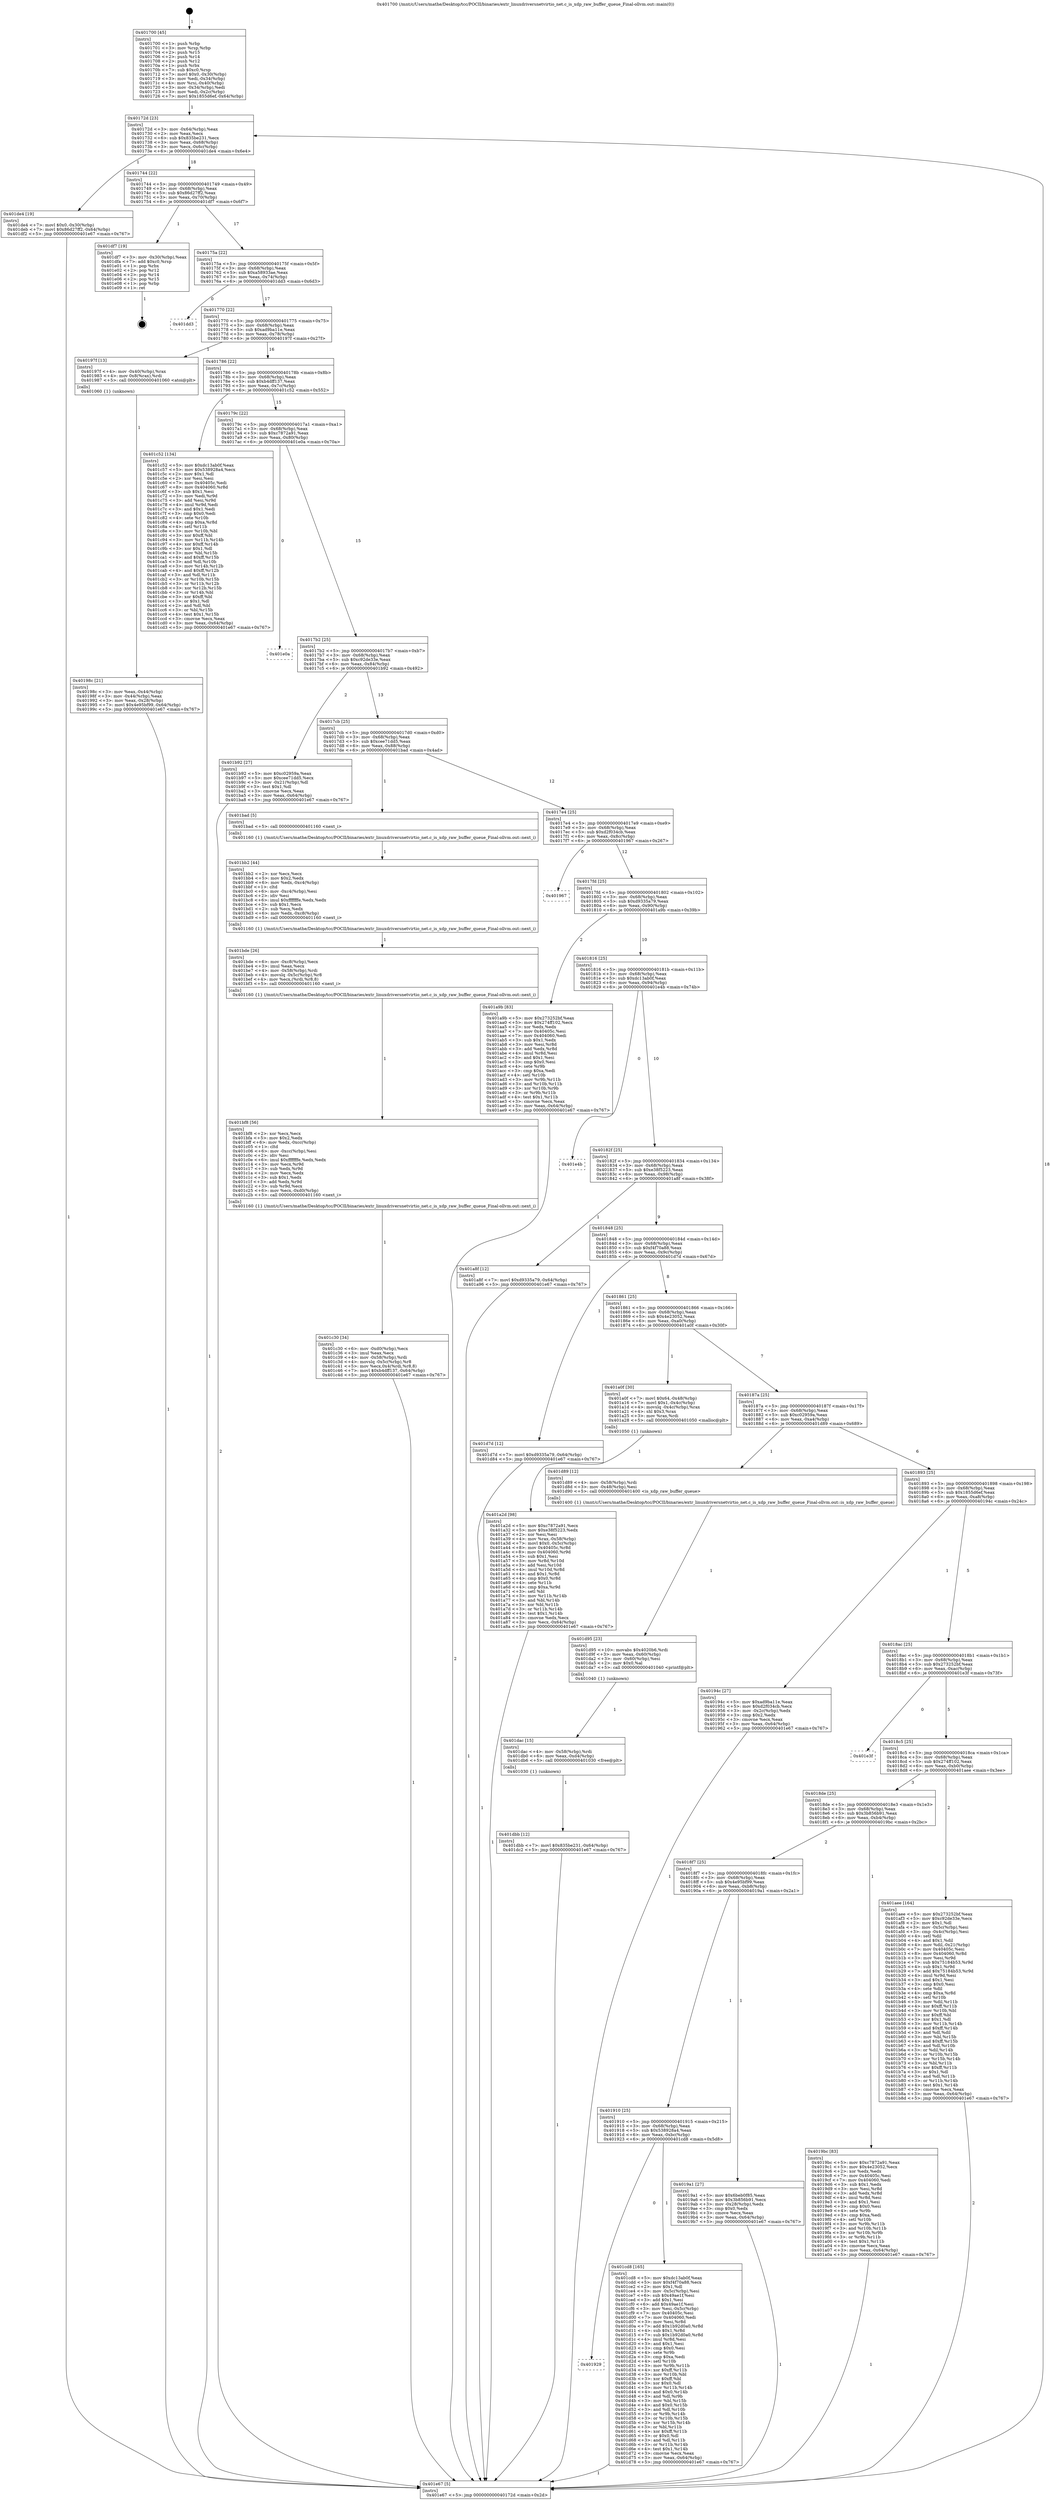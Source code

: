 digraph "0x401700" {
  label = "0x401700 (/mnt/c/Users/mathe/Desktop/tcc/POCII/binaries/extr_linuxdriversnetvirtio_net.c_is_xdp_raw_buffer_queue_Final-ollvm.out::main(0))"
  labelloc = "t"
  node[shape=record]

  Entry [label="",width=0.3,height=0.3,shape=circle,fillcolor=black,style=filled]
  "0x40172d" [label="{
     0x40172d [23]\l
     | [instrs]\l
     &nbsp;&nbsp;0x40172d \<+3\>: mov -0x64(%rbp),%eax\l
     &nbsp;&nbsp;0x401730 \<+2\>: mov %eax,%ecx\l
     &nbsp;&nbsp;0x401732 \<+6\>: sub $0x835be231,%ecx\l
     &nbsp;&nbsp;0x401738 \<+3\>: mov %eax,-0x68(%rbp)\l
     &nbsp;&nbsp;0x40173b \<+3\>: mov %ecx,-0x6c(%rbp)\l
     &nbsp;&nbsp;0x40173e \<+6\>: je 0000000000401de4 \<main+0x6e4\>\l
  }"]
  "0x401de4" [label="{
     0x401de4 [19]\l
     | [instrs]\l
     &nbsp;&nbsp;0x401de4 \<+7\>: movl $0x0,-0x30(%rbp)\l
     &nbsp;&nbsp;0x401deb \<+7\>: movl $0x86d27ff2,-0x64(%rbp)\l
     &nbsp;&nbsp;0x401df2 \<+5\>: jmp 0000000000401e67 \<main+0x767\>\l
  }"]
  "0x401744" [label="{
     0x401744 [22]\l
     | [instrs]\l
     &nbsp;&nbsp;0x401744 \<+5\>: jmp 0000000000401749 \<main+0x49\>\l
     &nbsp;&nbsp;0x401749 \<+3\>: mov -0x68(%rbp),%eax\l
     &nbsp;&nbsp;0x40174c \<+5\>: sub $0x86d27ff2,%eax\l
     &nbsp;&nbsp;0x401751 \<+3\>: mov %eax,-0x70(%rbp)\l
     &nbsp;&nbsp;0x401754 \<+6\>: je 0000000000401df7 \<main+0x6f7\>\l
  }"]
  Exit [label="",width=0.3,height=0.3,shape=circle,fillcolor=black,style=filled,peripheries=2]
  "0x401df7" [label="{
     0x401df7 [19]\l
     | [instrs]\l
     &nbsp;&nbsp;0x401df7 \<+3\>: mov -0x30(%rbp),%eax\l
     &nbsp;&nbsp;0x401dfa \<+7\>: add $0xc0,%rsp\l
     &nbsp;&nbsp;0x401e01 \<+1\>: pop %rbx\l
     &nbsp;&nbsp;0x401e02 \<+2\>: pop %r12\l
     &nbsp;&nbsp;0x401e04 \<+2\>: pop %r14\l
     &nbsp;&nbsp;0x401e06 \<+2\>: pop %r15\l
     &nbsp;&nbsp;0x401e08 \<+1\>: pop %rbp\l
     &nbsp;&nbsp;0x401e09 \<+1\>: ret\l
  }"]
  "0x40175a" [label="{
     0x40175a [22]\l
     | [instrs]\l
     &nbsp;&nbsp;0x40175a \<+5\>: jmp 000000000040175f \<main+0x5f\>\l
     &nbsp;&nbsp;0x40175f \<+3\>: mov -0x68(%rbp),%eax\l
     &nbsp;&nbsp;0x401762 \<+5\>: sub $0xa58933ae,%eax\l
     &nbsp;&nbsp;0x401767 \<+3\>: mov %eax,-0x74(%rbp)\l
     &nbsp;&nbsp;0x40176a \<+6\>: je 0000000000401dd3 \<main+0x6d3\>\l
  }"]
  "0x401dbb" [label="{
     0x401dbb [12]\l
     | [instrs]\l
     &nbsp;&nbsp;0x401dbb \<+7\>: movl $0x835be231,-0x64(%rbp)\l
     &nbsp;&nbsp;0x401dc2 \<+5\>: jmp 0000000000401e67 \<main+0x767\>\l
  }"]
  "0x401dd3" [label="{
     0x401dd3\l
  }", style=dashed]
  "0x401770" [label="{
     0x401770 [22]\l
     | [instrs]\l
     &nbsp;&nbsp;0x401770 \<+5\>: jmp 0000000000401775 \<main+0x75\>\l
     &nbsp;&nbsp;0x401775 \<+3\>: mov -0x68(%rbp),%eax\l
     &nbsp;&nbsp;0x401778 \<+5\>: sub $0xad9ba11e,%eax\l
     &nbsp;&nbsp;0x40177d \<+3\>: mov %eax,-0x78(%rbp)\l
     &nbsp;&nbsp;0x401780 \<+6\>: je 000000000040197f \<main+0x27f\>\l
  }"]
  "0x401dac" [label="{
     0x401dac [15]\l
     | [instrs]\l
     &nbsp;&nbsp;0x401dac \<+4\>: mov -0x58(%rbp),%rdi\l
     &nbsp;&nbsp;0x401db0 \<+6\>: mov %eax,-0xd4(%rbp)\l
     &nbsp;&nbsp;0x401db6 \<+5\>: call 0000000000401030 \<free@plt\>\l
     | [calls]\l
     &nbsp;&nbsp;0x401030 \{1\} (unknown)\l
  }"]
  "0x40197f" [label="{
     0x40197f [13]\l
     | [instrs]\l
     &nbsp;&nbsp;0x40197f \<+4\>: mov -0x40(%rbp),%rax\l
     &nbsp;&nbsp;0x401983 \<+4\>: mov 0x8(%rax),%rdi\l
     &nbsp;&nbsp;0x401987 \<+5\>: call 0000000000401060 \<atoi@plt\>\l
     | [calls]\l
     &nbsp;&nbsp;0x401060 \{1\} (unknown)\l
  }"]
  "0x401786" [label="{
     0x401786 [22]\l
     | [instrs]\l
     &nbsp;&nbsp;0x401786 \<+5\>: jmp 000000000040178b \<main+0x8b\>\l
     &nbsp;&nbsp;0x40178b \<+3\>: mov -0x68(%rbp),%eax\l
     &nbsp;&nbsp;0x40178e \<+5\>: sub $0xb4dff137,%eax\l
     &nbsp;&nbsp;0x401793 \<+3\>: mov %eax,-0x7c(%rbp)\l
     &nbsp;&nbsp;0x401796 \<+6\>: je 0000000000401c52 \<main+0x552\>\l
  }"]
  "0x401d95" [label="{
     0x401d95 [23]\l
     | [instrs]\l
     &nbsp;&nbsp;0x401d95 \<+10\>: movabs $0x4020b6,%rdi\l
     &nbsp;&nbsp;0x401d9f \<+3\>: mov %eax,-0x60(%rbp)\l
     &nbsp;&nbsp;0x401da2 \<+3\>: mov -0x60(%rbp),%esi\l
     &nbsp;&nbsp;0x401da5 \<+2\>: mov $0x0,%al\l
     &nbsp;&nbsp;0x401da7 \<+5\>: call 0000000000401040 \<printf@plt\>\l
     | [calls]\l
     &nbsp;&nbsp;0x401040 \{1\} (unknown)\l
  }"]
  "0x401c52" [label="{
     0x401c52 [134]\l
     | [instrs]\l
     &nbsp;&nbsp;0x401c52 \<+5\>: mov $0xdc13ab0f,%eax\l
     &nbsp;&nbsp;0x401c57 \<+5\>: mov $0x538928a4,%ecx\l
     &nbsp;&nbsp;0x401c5c \<+2\>: mov $0x1,%dl\l
     &nbsp;&nbsp;0x401c5e \<+2\>: xor %esi,%esi\l
     &nbsp;&nbsp;0x401c60 \<+7\>: mov 0x40405c,%edi\l
     &nbsp;&nbsp;0x401c67 \<+8\>: mov 0x404060,%r8d\l
     &nbsp;&nbsp;0x401c6f \<+3\>: sub $0x1,%esi\l
     &nbsp;&nbsp;0x401c72 \<+3\>: mov %edi,%r9d\l
     &nbsp;&nbsp;0x401c75 \<+3\>: add %esi,%r9d\l
     &nbsp;&nbsp;0x401c78 \<+4\>: imul %r9d,%edi\l
     &nbsp;&nbsp;0x401c7c \<+3\>: and $0x1,%edi\l
     &nbsp;&nbsp;0x401c7f \<+3\>: cmp $0x0,%edi\l
     &nbsp;&nbsp;0x401c82 \<+4\>: sete %r10b\l
     &nbsp;&nbsp;0x401c86 \<+4\>: cmp $0xa,%r8d\l
     &nbsp;&nbsp;0x401c8a \<+4\>: setl %r11b\l
     &nbsp;&nbsp;0x401c8e \<+3\>: mov %r10b,%bl\l
     &nbsp;&nbsp;0x401c91 \<+3\>: xor $0xff,%bl\l
     &nbsp;&nbsp;0x401c94 \<+3\>: mov %r11b,%r14b\l
     &nbsp;&nbsp;0x401c97 \<+4\>: xor $0xff,%r14b\l
     &nbsp;&nbsp;0x401c9b \<+3\>: xor $0x1,%dl\l
     &nbsp;&nbsp;0x401c9e \<+3\>: mov %bl,%r15b\l
     &nbsp;&nbsp;0x401ca1 \<+4\>: and $0xff,%r15b\l
     &nbsp;&nbsp;0x401ca5 \<+3\>: and %dl,%r10b\l
     &nbsp;&nbsp;0x401ca8 \<+3\>: mov %r14b,%r12b\l
     &nbsp;&nbsp;0x401cab \<+4\>: and $0xff,%r12b\l
     &nbsp;&nbsp;0x401caf \<+3\>: and %dl,%r11b\l
     &nbsp;&nbsp;0x401cb2 \<+3\>: or %r10b,%r15b\l
     &nbsp;&nbsp;0x401cb5 \<+3\>: or %r11b,%r12b\l
     &nbsp;&nbsp;0x401cb8 \<+3\>: xor %r12b,%r15b\l
     &nbsp;&nbsp;0x401cbb \<+3\>: or %r14b,%bl\l
     &nbsp;&nbsp;0x401cbe \<+3\>: xor $0xff,%bl\l
     &nbsp;&nbsp;0x401cc1 \<+3\>: or $0x1,%dl\l
     &nbsp;&nbsp;0x401cc4 \<+2\>: and %dl,%bl\l
     &nbsp;&nbsp;0x401cc6 \<+3\>: or %bl,%r15b\l
     &nbsp;&nbsp;0x401cc9 \<+4\>: test $0x1,%r15b\l
     &nbsp;&nbsp;0x401ccd \<+3\>: cmovne %ecx,%eax\l
     &nbsp;&nbsp;0x401cd0 \<+3\>: mov %eax,-0x64(%rbp)\l
     &nbsp;&nbsp;0x401cd3 \<+5\>: jmp 0000000000401e67 \<main+0x767\>\l
  }"]
  "0x40179c" [label="{
     0x40179c [22]\l
     | [instrs]\l
     &nbsp;&nbsp;0x40179c \<+5\>: jmp 00000000004017a1 \<main+0xa1\>\l
     &nbsp;&nbsp;0x4017a1 \<+3\>: mov -0x68(%rbp),%eax\l
     &nbsp;&nbsp;0x4017a4 \<+5\>: sub $0xc7872a91,%eax\l
     &nbsp;&nbsp;0x4017a9 \<+3\>: mov %eax,-0x80(%rbp)\l
     &nbsp;&nbsp;0x4017ac \<+6\>: je 0000000000401e0a \<main+0x70a\>\l
  }"]
  "0x401929" [label="{
     0x401929\l
  }", style=dashed]
  "0x401e0a" [label="{
     0x401e0a\l
  }", style=dashed]
  "0x4017b2" [label="{
     0x4017b2 [25]\l
     | [instrs]\l
     &nbsp;&nbsp;0x4017b2 \<+5\>: jmp 00000000004017b7 \<main+0xb7\>\l
     &nbsp;&nbsp;0x4017b7 \<+3\>: mov -0x68(%rbp),%eax\l
     &nbsp;&nbsp;0x4017ba \<+5\>: sub $0xc92de33e,%eax\l
     &nbsp;&nbsp;0x4017bf \<+6\>: mov %eax,-0x84(%rbp)\l
     &nbsp;&nbsp;0x4017c5 \<+6\>: je 0000000000401b92 \<main+0x492\>\l
  }"]
  "0x401cd8" [label="{
     0x401cd8 [165]\l
     | [instrs]\l
     &nbsp;&nbsp;0x401cd8 \<+5\>: mov $0xdc13ab0f,%eax\l
     &nbsp;&nbsp;0x401cdd \<+5\>: mov $0xf4f70a88,%ecx\l
     &nbsp;&nbsp;0x401ce2 \<+2\>: mov $0x1,%dl\l
     &nbsp;&nbsp;0x401ce4 \<+3\>: mov -0x5c(%rbp),%esi\l
     &nbsp;&nbsp;0x401ce7 \<+6\>: sub $0x49ae1f,%esi\l
     &nbsp;&nbsp;0x401ced \<+3\>: add $0x1,%esi\l
     &nbsp;&nbsp;0x401cf0 \<+6\>: add $0x49ae1f,%esi\l
     &nbsp;&nbsp;0x401cf6 \<+3\>: mov %esi,-0x5c(%rbp)\l
     &nbsp;&nbsp;0x401cf9 \<+7\>: mov 0x40405c,%esi\l
     &nbsp;&nbsp;0x401d00 \<+7\>: mov 0x404060,%edi\l
     &nbsp;&nbsp;0x401d07 \<+3\>: mov %esi,%r8d\l
     &nbsp;&nbsp;0x401d0a \<+7\>: add $0x1b92d0a0,%r8d\l
     &nbsp;&nbsp;0x401d11 \<+4\>: sub $0x1,%r8d\l
     &nbsp;&nbsp;0x401d15 \<+7\>: sub $0x1b92d0a0,%r8d\l
     &nbsp;&nbsp;0x401d1c \<+4\>: imul %r8d,%esi\l
     &nbsp;&nbsp;0x401d20 \<+3\>: and $0x1,%esi\l
     &nbsp;&nbsp;0x401d23 \<+3\>: cmp $0x0,%esi\l
     &nbsp;&nbsp;0x401d26 \<+4\>: sete %r9b\l
     &nbsp;&nbsp;0x401d2a \<+3\>: cmp $0xa,%edi\l
     &nbsp;&nbsp;0x401d2d \<+4\>: setl %r10b\l
     &nbsp;&nbsp;0x401d31 \<+3\>: mov %r9b,%r11b\l
     &nbsp;&nbsp;0x401d34 \<+4\>: xor $0xff,%r11b\l
     &nbsp;&nbsp;0x401d38 \<+3\>: mov %r10b,%bl\l
     &nbsp;&nbsp;0x401d3b \<+3\>: xor $0xff,%bl\l
     &nbsp;&nbsp;0x401d3e \<+3\>: xor $0x0,%dl\l
     &nbsp;&nbsp;0x401d41 \<+3\>: mov %r11b,%r14b\l
     &nbsp;&nbsp;0x401d44 \<+4\>: and $0x0,%r14b\l
     &nbsp;&nbsp;0x401d48 \<+3\>: and %dl,%r9b\l
     &nbsp;&nbsp;0x401d4b \<+3\>: mov %bl,%r15b\l
     &nbsp;&nbsp;0x401d4e \<+4\>: and $0x0,%r15b\l
     &nbsp;&nbsp;0x401d52 \<+3\>: and %dl,%r10b\l
     &nbsp;&nbsp;0x401d55 \<+3\>: or %r9b,%r14b\l
     &nbsp;&nbsp;0x401d58 \<+3\>: or %r10b,%r15b\l
     &nbsp;&nbsp;0x401d5b \<+3\>: xor %r15b,%r14b\l
     &nbsp;&nbsp;0x401d5e \<+3\>: or %bl,%r11b\l
     &nbsp;&nbsp;0x401d61 \<+4\>: xor $0xff,%r11b\l
     &nbsp;&nbsp;0x401d65 \<+3\>: or $0x0,%dl\l
     &nbsp;&nbsp;0x401d68 \<+3\>: and %dl,%r11b\l
     &nbsp;&nbsp;0x401d6b \<+3\>: or %r11b,%r14b\l
     &nbsp;&nbsp;0x401d6e \<+4\>: test $0x1,%r14b\l
     &nbsp;&nbsp;0x401d72 \<+3\>: cmovne %ecx,%eax\l
     &nbsp;&nbsp;0x401d75 \<+3\>: mov %eax,-0x64(%rbp)\l
     &nbsp;&nbsp;0x401d78 \<+5\>: jmp 0000000000401e67 \<main+0x767\>\l
  }"]
  "0x401b92" [label="{
     0x401b92 [27]\l
     | [instrs]\l
     &nbsp;&nbsp;0x401b92 \<+5\>: mov $0xc02959a,%eax\l
     &nbsp;&nbsp;0x401b97 \<+5\>: mov $0xcee71dd5,%ecx\l
     &nbsp;&nbsp;0x401b9c \<+3\>: mov -0x21(%rbp),%dl\l
     &nbsp;&nbsp;0x401b9f \<+3\>: test $0x1,%dl\l
     &nbsp;&nbsp;0x401ba2 \<+3\>: cmovne %ecx,%eax\l
     &nbsp;&nbsp;0x401ba5 \<+3\>: mov %eax,-0x64(%rbp)\l
     &nbsp;&nbsp;0x401ba8 \<+5\>: jmp 0000000000401e67 \<main+0x767\>\l
  }"]
  "0x4017cb" [label="{
     0x4017cb [25]\l
     | [instrs]\l
     &nbsp;&nbsp;0x4017cb \<+5\>: jmp 00000000004017d0 \<main+0xd0\>\l
     &nbsp;&nbsp;0x4017d0 \<+3\>: mov -0x68(%rbp),%eax\l
     &nbsp;&nbsp;0x4017d3 \<+5\>: sub $0xcee71dd5,%eax\l
     &nbsp;&nbsp;0x4017d8 \<+6\>: mov %eax,-0x88(%rbp)\l
     &nbsp;&nbsp;0x4017de \<+6\>: je 0000000000401bad \<main+0x4ad\>\l
  }"]
  "0x401c30" [label="{
     0x401c30 [34]\l
     | [instrs]\l
     &nbsp;&nbsp;0x401c30 \<+6\>: mov -0xd0(%rbp),%ecx\l
     &nbsp;&nbsp;0x401c36 \<+3\>: imul %eax,%ecx\l
     &nbsp;&nbsp;0x401c39 \<+4\>: mov -0x58(%rbp),%rdi\l
     &nbsp;&nbsp;0x401c3d \<+4\>: movslq -0x5c(%rbp),%r8\l
     &nbsp;&nbsp;0x401c41 \<+5\>: mov %ecx,0x4(%rdi,%r8,8)\l
     &nbsp;&nbsp;0x401c46 \<+7\>: movl $0xb4dff137,-0x64(%rbp)\l
     &nbsp;&nbsp;0x401c4d \<+5\>: jmp 0000000000401e67 \<main+0x767\>\l
  }"]
  "0x401bad" [label="{
     0x401bad [5]\l
     | [instrs]\l
     &nbsp;&nbsp;0x401bad \<+5\>: call 0000000000401160 \<next_i\>\l
     | [calls]\l
     &nbsp;&nbsp;0x401160 \{1\} (/mnt/c/Users/mathe/Desktop/tcc/POCII/binaries/extr_linuxdriversnetvirtio_net.c_is_xdp_raw_buffer_queue_Final-ollvm.out::next_i)\l
  }"]
  "0x4017e4" [label="{
     0x4017e4 [25]\l
     | [instrs]\l
     &nbsp;&nbsp;0x4017e4 \<+5\>: jmp 00000000004017e9 \<main+0xe9\>\l
     &nbsp;&nbsp;0x4017e9 \<+3\>: mov -0x68(%rbp),%eax\l
     &nbsp;&nbsp;0x4017ec \<+5\>: sub $0xd2f034cb,%eax\l
     &nbsp;&nbsp;0x4017f1 \<+6\>: mov %eax,-0x8c(%rbp)\l
     &nbsp;&nbsp;0x4017f7 \<+6\>: je 0000000000401967 \<main+0x267\>\l
  }"]
  "0x401bf8" [label="{
     0x401bf8 [56]\l
     | [instrs]\l
     &nbsp;&nbsp;0x401bf8 \<+2\>: xor %ecx,%ecx\l
     &nbsp;&nbsp;0x401bfa \<+5\>: mov $0x2,%edx\l
     &nbsp;&nbsp;0x401bff \<+6\>: mov %edx,-0xcc(%rbp)\l
     &nbsp;&nbsp;0x401c05 \<+1\>: cltd\l
     &nbsp;&nbsp;0x401c06 \<+6\>: mov -0xcc(%rbp),%esi\l
     &nbsp;&nbsp;0x401c0c \<+2\>: idiv %esi\l
     &nbsp;&nbsp;0x401c0e \<+6\>: imul $0xfffffffe,%edx,%edx\l
     &nbsp;&nbsp;0x401c14 \<+3\>: mov %ecx,%r9d\l
     &nbsp;&nbsp;0x401c17 \<+3\>: sub %edx,%r9d\l
     &nbsp;&nbsp;0x401c1a \<+2\>: mov %ecx,%edx\l
     &nbsp;&nbsp;0x401c1c \<+3\>: sub $0x1,%edx\l
     &nbsp;&nbsp;0x401c1f \<+3\>: add %edx,%r9d\l
     &nbsp;&nbsp;0x401c22 \<+3\>: sub %r9d,%ecx\l
     &nbsp;&nbsp;0x401c25 \<+6\>: mov %ecx,-0xd0(%rbp)\l
     &nbsp;&nbsp;0x401c2b \<+5\>: call 0000000000401160 \<next_i\>\l
     | [calls]\l
     &nbsp;&nbsp;0x401160 \{1\} (/mnt/c/Users/mathe/Desktop/tcc/POCII/binaries/extr_linuxdriversnetvirtio_net.c_is_xdp_raw_buffer_queue_Final-ollvm.out::next_i)\l
  }"]
  "0x401967" [label="{
     0x401967\l
  }", style=dashed]
  "0x4017fd" [label="{
     0x4017fd [25]\l
     | [instrs]\l
     &nbsp;&nbsp;0x4017fd \<+5\>: jmp 0000000000401802 \<main+0x102\>\l
     &nbsp;&nbsp;0x401802 \<+3\>: mov -0x68(%rbp),%eax\l
     &nbsp;&nbsp;0x401805 \<+5\>: sub $0xd9335a79,%eax\l
     &nbsp;&nbsp;0x40180a \<+6\>: mov %eax,-0x90(%rbp)\l
     &nbsp;&nbsp;0x401810 \<+6\>: je 0000000000401a9b \<main+0x39b\>\l
  }"]
  "0x401bde" [label="{
     0x401bde [26]\l
     | [instrs]\l
     &nbsp;&nbsp;0x401bde \<+6\>: mov -0xc8(%rbp),%ecx\l
     &nbsp;&nbsp;0x401be4 \<+3\>: imul %eax,%ecx\l
     &nbsp;&nbsp;0x401be7 \<+4\>: mov -0x58(%rbp),%rdi\l
     &nbsp;&nbsp;0x401beb \<+4\>: movslq -0x5c(%rbp),%r8\l
     &nbsp;&nbsp;0x401bef \<+4\>: mov %ecx,(%rdi,%r8,8)\l
     &nbsp;&nbsp;0x401bf3 \<+5\>: call 0000000000401160 \<next_i\>\l
     | [calls]\l
     &nbsp;&nbsp;0x401160 \{1\} (/mnt/c/Users/mathe/Desktop/tcc/POCII/binaries/extr_linuxdriversnetvirtio_net.c_is_xdp_raw_buffer_queue_Final-ollvm.out::next_i)\l
  }"]
  "0x401a9b" [label="{
     0x401a9b [83]\l
     | [instrs]\l
     &nbsp;&nbsp;0x401a9b \<+5\>: mov $0x273252bf,%eax\l
     &nbsp;&nbsp;0x401aa0 \<+5\>: mov $0x274ff102,%ecx\l
     &nbsp;&nbsp;0x401aa5 \<+2\>: xor %edx,%edx\l
     &nbsp;&nbsp;0x401aa7 \<+7\>: mov 0x40405c,%esi\l
     &nbsp;&nbsp;0x401aae \<+7\>: mov 0x404060,%edi\l
     &nbsp;&nbsp;0x401ab5 \<+3\>: sub $0x1,%edx\l
     &nbsp;&nbsp;0x401ab8 \<+3\>: mov %esi,%r8d\l
     &nbsp;&nbsp;0x401abb \<+3\>: add %edx,%r8d\l
     &nbsp;&nbsp;0x401abe \<+4\>: imul %r8d,%esi\l
     &nbsp;&nbsp;0x401ac2 \<+3\>: and $0x1,%esi\l
     &nbsp;&nbsp;0x401ac5 \<+3\>: cmp $0x0,%esi\l
     &nbsp;&nbsp;0x401ac8 \<+4\>: sete %r9b\l
     &nbsp;&nbsp;0x401acc \<+3\>: cmp $0xa,%edi\l
     &nbsp;&nbsp;0x401acf \<+4\>: setl %r10b\l
     &nbsp;&nbsp;0x401ad3 \<+3\>: mov %r9b,%r11b\l
     &nbsp;&nbsp;0x401ad6 \<+3\>: and %r10b,%r11b\l
     &nbsp;&nbsp;0x401ad9 \<+3\>: xor %r10b,%r9b\l
     &nbsp;&nbsp;0x401adc \<+3\>: or %r9b,%r11b\l
     &nbsp;&nbsp;0x401adf \<+4\>: test $0x1,%r11b\l
     &nbsp;&nbsp;0x401ae3 \<+3\>: cmovne %ecx,%eax\l
     &nbsp;&nbsp;0x401ae6 \<+3\>: mov %eax,-0x64(%rbp)\l
     &nbsp;&nbsp;0x401ae9 \<+5\>: jmp 0000000000401e67 \<main+0x767\>\l
  }"]
  "0x401816" [label="{
     0x401816 [25]\l
     | [instrs]\l
     &nbsp;&nbsp;0x401816 \<+5\>: jmp 000000000040181b \<main+0x11b\>\l
     &nbsp;&nbsp;0x40181b \<+3\>: mov -0x68(%rbp),%eax\l
     &nbsp;&nbsp;0x40181e \<+5\>: sub $0xdc13ab0f,%eax\l
     &nbsp;&nbsp;0x401823 \<+6\>: mov %eax,-0x94(%rbp)\l
     &nbsp;&nbsp;0x401829 \<+6\>: je 0000000000401e4b \<main+0x74b\>\l
  }"]
  "0x401bb2" [label="{
     0x401bb2 [44]\l
     | [instrs]\l
     &nbsp;&nbsp;0x401bb2 \<+2\>: xor %ecx,%ecx\l
     &nbsp;&nbsp;0x401bb4 \<+5\>: mov $0x2,%edx\l
     &nbsp;&nbsp;0x401bb9 \<+6\>: mov %edx,-0xc4(%rbp)\l
     &nbsp;&nbsp;0x401bbf \<+1\>: cltd\l
     &nbsp;&nbsp;0x401bc0 \<+6\>: mov -0xc4(%rbp),%esi\l
     &nbsp;&nbsp;0x401bc6 \<+2\>: idiv %esi\l
     &nbsp;&nbsp;0x401bc8 \<+6\>: imul $0xfffffffe,%edx,%edx\l
     &nbsp;&nbsp;0x401bce \<+3\>: sub $0x1,%ecx\l
     &nbsp;&nbsp;0x401bd1 \<+2\>: sub %ecx,%edx\l
     &nbsp;&nbsp;0x401bd3 \<+6\>: mov %edx,-0xc8(%rbp)\l
     &nbsp;&nbsp;0x401bd9 \<+5\>: call 0000000000401160 \<next_i\>\l
     | [calls]\l
     &nbsp;&nbsp;0x401160 \{1\} (/mnt/c/Users/mathe/Desktop/tcc/POCII/binaries/extr_linuxdriversnetvirtio_net.c_is_xdp_raw_buffer_queue_Final-ollvm.out::next_i)\l
  }"]
  "0x401e4b" [label="{
     0x401e4b\l
  }", style=dashed]
  "0x40182f" [label="{
     0x40182f [25]\l
     | [instrs]\l
     &nbsp;&nbsp;0x40182f \<+5\>: jmp 0000000000401834 \<main+0x134\>\l
     &nbsp;&nbsp;0x401834 \<+3\>: mov -0x68(%rbp),%eax\l
     &nbsp;&nbsp;0x401837 \<+5\>: sub $0xe38f5223,%eax\l
     &nbsp;&nbsp;0x40183c \<+6\>: mov %eax,-0x98(%rbp)\l
     &nbsp;&nbsp;0x401842 \<+6\>: je 0000000000401a8f \<main+0x38f\>\l
  }"]
  "0x401a2d" [label="{
     0x401a2d [98]\l
     | [instrs]\l
     &nbsp;&nbsp;0x401a2d \<+5\>: mov $0xc7872a91,%ecx\l
     &nbsp;&nbsp;0x401a32 \<+5\>: mov $0xe38f5223,%edx\l
     &nbsp;&nbsp;0x401a37 \<+2\>: xor %esi,%esi\l
     &nbsp;&nbsp;0x401a39 \<+4\>: mov %rax,-0x58(%rbp)\l
     &nbsp;&nbsp;0x401a3d \<+7\>: movl $0x0,-0x5c(%rbp)\l
     &nbsp;&nbsp;0x401a44 \<+8\>: mov 0x40405c,%r8d\l
     &nbsp;&nbsp;0x401a4c \<+8\>: mov 0x404060,%r9d\l
     &nbsp;&nbsp;0x401a54 \<+3\>: sub $0x1,%esi\l
     &nbsp;&nbsp;0x401a57 \<+3\>: mov %r8d,%r10d\l
     &nbsp;&nbsp;0x401a5a \<+3\>: add %esi,%r10d\l
     &nbsp;&nbsp;0x401a5d \<+4\>: imul %r10d,%r8d\l
     &nbsp;&nbsp;0x401a61 \<+4\>: and $0x1,%r8d\l
     &nbsp;&nbsp;0x401a65 \<+4\>: cmp $0x0,%r8d\l
     &nbsp;&nbsp;0x401a69 \<+4\>: sete %r11b\l
     &nbsp;&nbsp;0x401a6d \<+4\>: cmp $0xa,%r9d\l
     &nbsp;&nbsp;0x401a71 \<+3\>: setl %bl\l
     &nbsp;&nbsp;0x401a74 \<+3\>: mov %r11b,%r14b\l
     &nbsp;&nbsp;0x401a77 \<+3\>: and %bl,%r14b\l
     &nbsp;&nbsp;0x401a7a \<+3\>: xor %bl,%r11b\l
     &nbsp;&nbsp;0x401a7d \<+3\>: or %r11b,%r14b\l
     &nbsp;&nbsp;0x401a80 \<+4\>: test $0x1,%r14b\l
     &nbsp;&nbsp;0x401a84 \<+3\>: cmovne %edx,%ecx\l
     &nbsp;&nbsp;0x401a87 \<+3\>: mov %ecx,-0x64(%rbp)\l
     &nbsp;&nbsp;0x401a8a \<+5\>: jmp 0000000000401e67 \<main+0x767\>\l
  }"]
  "0x401a8f" [label="{
     0x401a8f [12]\l
     | [instrs]\l
     &nbsp;&nbsp;0x401a8f \<+7\>: movl $0xd9335a79,-0x64(%rbp)\l
     &nbsp;&nbsp;0x401a96 \<+5\>: jmp 0000000000401e67 \<main+0x767\>\l
  }"]
  "0x401848" [label="{
     0x401848 [25]\l
     | [instrs]\l
     &nbsp;&nbsp;0x401848 \<+5\>: jmp 000000000040184d \<main+0x14d\>\l
     &nbsp;&nbsp;0x40184d \<+3\>: mov -0x68(%rbp),%eax\l
     &nbsp;&nbsp;0x401850 \<+5\>: sub $0xf4f70a88,%eax\l
     &nbsp;&nbsp;0x401855 \<+6\>: mov %eax,-0x9c(%rbp)\l
     &nbsp;&nbsp;0x40185b \<+6\>: je 0000000000401d7d \<main+0x67d\>\l
  }"]
  "0x401910" [label="{
     0x401910 [25]\l
     | [instrs]\l
     &nbsp;&nbsp;0x401910 \<+5\>: jmp 0000000000401915 \<main+0x215\>\l
     &nbsp;&nbsp;0x401915 \<+3\>: mov -0x68(%rbp),%eax\l
     &nbsp;&nbsp;0x401918 \<+5\>: sub $0x538928a4,%eax\l
     &nbsp;&nbsp;0x40191d \<+6\>: mov %eax,-0xbc(%rbp)\l
     &nbsp;&nbsp;0x401923 \<+6\>: je 0000000000401cd8 \<main+0x5d8\>\l
  }"]
  "0x401d7d" [label="{
     0x401d7d [12]\l
     | [instrs]\l
     &nbsp;&nbsp;0x401d7d \<+7\>: movl $0xd9335a79,-0x64(%rbp)\l
     &nbsp;&nbsp;0x401d84 \<+5\>: jmp 0000000000401e67 \<main+0x767\>\l
  }"]
  "0x401861" [label="{
     0x401861 [25]\l
     | [instrs]\l
     &nbsp;&nbsp;0x401861 \<+5\>: jmp 0000000000401866 \<main+0x166\>\l
     &nbsp;&nbsp;0x401866 \<+3\>: mov -0x68(%rbp),%eax\l
     &nbsp;&nbsp;0x401869 \<+5\>: sub $0x4e23052,%eax\l
     &nbsp;&nbsp;0x40186e \<+6\>: mov %eax,-0xa0(%rbp)\l
     &nbsp;&nbsp;0x401874 \<+6\>: je 0000000000401a0f \<main+0x30f\>\l
  }"]
  "0x4019a1" [label="{
     0x4019a1 [27]\l
     | [instrs]\l
     &nbsp;&nbsp;0x4019a1 \<+5\>: mov $0x6beb0f85,%eax\l
     &nbsp;&nbsp;0x4019a6 \<+5\>: mov $0x3b856b91,%ecx\l
     &nbsp;&nbsp;0x4019ab \<+3\>: mov -0x28(%rbp),%edx\l
     &nbsp;&nbsp;0x4019ae \<+3\>: cmp $0x0,%edx\l
     &nbsp;&nbsp;0x4019b1 \<+3\>: cmove %ecx,%eax\l
     &nbsp;&nbsp;0x4019b4 \<+3\>: mov %eax,-0x64(%rbp)\l
     &nbsp;&nbsp;0x4019b7 \<+5\>: jmp 0000000000401e67 \<main+0x767\>\l
  }"]
  "0x401a0f" [label="{
     0x401a0f [30]\l
     | [instrs]\l
     &nbsp;&nbsp;0x401a0f \<+7\>: movl $0x64,-0x48(%rbp)\l
     &nbsp;&nbsp;0x401a16 \<+7\>: movl $0x1,-0x4c(%rbp)\l
     &nbsp;&nbsp;0x401a1d \<+4\>: movslq -0x4c(%rbp),%rax\l
     &nbsp;&nbsp;0x401a21 \<+4\>: shl $0x3,%rax\l
     &nbsp;&nbsp;0x401a25 \<+3\>: mov %rax,%rdi\l
     &nbsp;&nbsp;0x401a28 \<+5\>: call 0000000000401050 \<malloc@plt\>\l
     | [calls]\l
     &nbsp;&nbsp;0x401050 \{1\} (unknown)\l
  }"]
  "0x40187a" [label="{
     0x40187a [25]\l
     | [instrs]\l
     &nbsp;&nbsp;0x40187a \<+5\>: jmp 000000000040187f \<main+0x17f\>\l
     &nbsp;&nbsp;0x40187f \<+3\>: mov -0x68(%rbp),%eax\l
     &nbsp;&nbsp;0x401882 \<+5\>: sub $0xc02959a,%eax\l
     &nbsp;&nbsp;0x401887 \<+6\>: mov %eax,-0xa4(%rbp)\l
     &nbsp;&nbsp;0x40188d \<+6\>: je 0000000000401d89 \<main+0x689\>\l
  }"]
  "0x4018f7" [label="{
     0x4018f7 [25]\l
     | [instrs]\l
     &nbsp;&nbsp;0x4018f7 \<+5\>: jmp 00000000004018fc \<main+0x1fc\>\l
     &nbsp;&nbsp;0x4018fc \<+3\>: mov -0x68(%rbp),%eax\l
     &nbsp;&nbsp;0x4018ff \<+5\>: sub $0x4e95bf99,%eax\l
     &nbsp;&nbsp;0x401904 \<+6\>: mov %eax,-0xb8(%rbp)\l
     &nbsp;&nbsp;0x40190a \<+6\>: je 00000000004019a1 \<main+0x2a1\>\l
  }"]
  "0x401d89" [label="{
     0x401d89 [12]\l
     | [instrs]\l
     &nbsp;&nbsp;0x401d89 \<+4\>: mov -0x58(%rbp),%rdi\l
     &nbsp;&nbsp;0x401d8d \<+3\>: mov -0x48(%rbp),%esi\l
     &nbsp;&nbsp;0x401d90 \<+5\>: call 0000000000401400 \<is_xdp_raw_buffer_queue\>\l
     | [calls]\l
     &nbsp;&nbsp;0x401400 \{1\} (/mnt/c/Users/mathe/Desktop/tcc/POCII/binaries/extr_linuxdriversnetvirtio_net.c_is_xdp_raw_buffer_queue_Final-ollvm.out::is_xdp_raw_buffer_queue)\l
  }"]
  "0x401893" [label="{
     0x401893 [25]\l
     | [instrs]\l
     &nbsp;&nbsp;0x401893 \<+5\>: jmp 0000000000401898 \<main+0x198\>\l
     &nbsp;&nbsp;0x401898 \<+3\>: mov -0x68(%rbp),%eax\l
     &nbsp;&nbsp;0x40189b \<+5\>: sub $0x1855d6ef,%eax\l
     &nbsp;&nbsp;0x4018a0 \<+6\>: mov %eax,-0xa8(%rbp)\l
     &nbsp;&nbsp;0x4018a6 \<+6\>: je 000000000040194c \<main+0x24c\>\l
  }"]
  "0x4019bc" [label="{
     0x4019bc [83]\l
     | [instrs]\l
     &nbsp;&nbsp;0x4019bc \<+5\>: mov $0xc7872a91,%eax\l
     &nbsp;&nbsp;0x4019c1 \<+5\>: mov $0x4e23052,%ecx\l
     &nbsp;&nbsp;0x4019c6 \<+2\>: xor %edx,%edx\l
     &nbsp;&nbsp;0x4019c8 \<+7\>: mov 0x40405c,%esi\l
     &nbsp;&nbsp;0x4019cf \<+7\>: mov 0x404060,%edi\l
     &nbsp;&nbsp;0x4019d6 \<+3\>: sub $0x1,%edx\l
     &nbsp;&nbsp;0x4019d9 \<+3\>: mov %esi,%r8d\l
     &nbsp;&nbsp;0x4019dc \<+3\>: add %edx,%r8d\l
     &nbsp;&nbsp;0x4019df \<+4\>: imul %r8d,%esi\l
     &nbsp;&nbsp;0x4019e3 \<+3\>: and $0x1,%esi\l
     &nbsp;&nbsp;0x4019e6 \<+3\>: cmp $0x0,%esi\l
     &nbsp;&nbsp;0x4019e9 \<+4\>: sete %r9b\l
     &nbsp;&nbsp;0x4019ed \<+3\>: cmp $0xa,%edi\l
     &nbsp;&nbsp;0x4019f0 \<+4\>: setl %r10b\l
     &nbsp;&nbsp;0x4019f4 \<+3\>: mov %r9b,%r11b\l
     &nbsp;&nbsp;0x4019f7 \<+3\>: and %r10b,%r11b\l
     &nbsp;&nbsp;0x4019fa \<+3\>: xor %r10b,%r9b\l
     &nbsp;&nbsp;0x4019fd \<+3\>: or %r9b,%r11b\l
     &nbsp;&nbsp;0x401a00 \<+4\>: test $0x1,%r11b\l
     &nbsp;&nbsp;0x401a04 \<+3\>: cmovne %ecx,%eax\l
     &nbsp;&nbsp;0x401a07 \<+3\>: mov %eax,-0x64(%rbp)\l
     &nbsp;&nbsp;0x401a0a \<+5\>: jmp 0000000000401e67 \<main+0x767\>\l
  }"]
  "0x40194c" [label="{
     0x40194c [27]\l
     | [instrs]\l
     &nbsp;&nbsp;0x40194c \<+5\>: mov $0xad9ba11e,%eax\l
     &nbsp;&nbsp;0x401951 \<+5\>: mov $0xd2f034cb,%ecx\l
     &nbsp;&nbsp;0x401956 \<+3\>: mov -0x2c(%rbp),%edx\l
     &nbsp;&nbsp;0x401959 \<+3\>: cmp $0x2,%edx\l
     &nbsp;&nbsp;0x40195c \<+3\>: cmovne %ecx,%eax\l
     &nbsp;&nbsp;0x40195f \<+3\>: mov %eax,-0x64(%rbp)\l
     &nbsp;&nbsp;0x401962 \<+5\>: jmp 0000000000401e67 \<main+0x767\>\l
  }"]
  "0x4018ac" [label="{
     0x4018ac [25]\l
     | [instrs]\l
     &nbsp;&nbsp;0x4018ac \<+5\>: jmp 00000000004018b1 \<main+0x1b1\>\l
     &nbsp;&nbsp;0x4018b1 \<+3\>: mov -0x68(%rbp),%eax\l
     &nbsp;&nbsp;0x4018b4 \<+5\>: sub $0x273252bf,%eax\l
     &nbsp;&nbsp;0x4018b9 \<+6\>: mov %eax,-0xac(%rbp)\l
     &nbsp;&nbsp;0x4018bf \<+6\>: je 0000000000401e3f \<main+0x73f\>\l
  }"]
  "0x401e67" [label="{
     0x401e67 [5]\l
     | [instrs]\l
     &nbsp;&nbsp;0x401e67 \<+5\>: jmp 000000000040172d \<main+0x2d\>\l
  }"]
  "0x401700" [label="{
     0x401700 [45]\l
     | [instrs]\l
     &nbsp;&nbsp;0x401700 \<+1\>: push %rbp\l
     &nbsp;&nbsp;0x401701 \<+3\>: mov %rsp,%rbp\l
     &nbsp;&nbsp;0x401704 \<+2\>: push %r15\l
     &nbsp;&nbsp;0x401706 \<+2\>: push %r14\l
     &nbsp;&nbsp;0x401708 \<+2\>: push %r12\l
     &nbsp;&nbsp;0x40170a \<+1\>: push %rbx\l
     &nbsp;&nbsp;0x40170b \<+7\>: sub $0xc0,%rsp\l
     &nbsp;&nbsp;0x401712 \<+7\>: movl $0x0,-0x30(%rbp)\l
     &nbsp;&nbsp;0x401719 \<+3\>: mov %edi,-0x34(%rbp)\l
     &nbsp;&nbsp;0x40171c \<+4\>: mov %rsi,-0x40(%rbp)\l
     &nbsp;&nbsp;0x401720 \<+3\>: mov -0x34(%rbp),%edi\l
     &nbsp;&nbsp;0x401723 \<+3\>: mov %edi,-0x2c(%rbp)\l
     &nbsp;&nbsp;0x401726 \<+7\>: movl $0x1855d6ef,-0x64(%rbp)\l
  }"]
  "0x40198c" [label="{
     0x40198c [21]\l
     | [instrs]\l
     &nbsp;&nbsp;0x40198c \<+3\>: mov %eax,-0x44(%rbp)\l
     &nbsp;&nbsp;0x40198f \<+3\>: mov -0x44(%rbp),%eax\l
     &nbsp;&nbsp;0x401992 \<+3\>: mov %eax,-0x28(%rbp)\l
     &nbsp;&nbsp;0x401995 \<+7\>: movl $0x4e95bf99,-0x64(%rbp)\l
     &nbsp;&nbsp;0x40199c \<+5\>: jmp 0000000000401e67 \<main+0x767\>\l
  }"]
  "0x4018de" [label="{
     0x4018de [25]\l
     | [instrs]\l
     &nbsp;&nbsp;0x4018de \<+5\>: jmp 00000000004018e3 \<main+0x1e3\>\l
     &nbsp;&nbsp;0x4018e3 \<+3\>: mov -0x68(%rbp),%eax\l
     &nbsp;&nbsp;0x4018e6 \<+5\>: sub $0x3b856b91,%eax\l
     &nbsp;&nbsp;0x4018eb \<+6\>: mov %eax,-0xb4(%rbp)\l
     &nbsp;&nbsp;0x4018f1 \<+6\>: je 00000000004019bc \<main+0x2bc\>\l
  }"]
  "0x401e3f" [label="{
     0x401e3f\l
  }", style=dashed]
  "0x4018c5" [label="{
     0x4018c5 [25]\l
     | [instrs]\l
     &nbsp;&nbsp;0x4018c5 \<+5\>: jmp 00000000004018ca \<main+0x1ca\>\l
     &nbsp;&nbsp;0x4018ca \<+3\>: mov -0x68(%rbp),%eax\l
     &nbsp;&nbsp;0x4018cd \<+5\>: sub $0x274ff102,%eax\l
     &nbsp;&nbsp;0x4018d2 \<+6\>: mov %eax,-0xb0(%rbp)\l
     &nbsp;&nbsp;0x4018d8 \<+6\>: je 0000000000401aee \<main+0x3ee\>\l
  }"]
  "0x401aee" [label="{
     0x401aee [164]\l
     | [instrs]\l
     &nbsp;&nbsp;0x401aee \<+5\>: mov $0x273252bf,%eax\l
     &nbsp;&nbsp;0x401af3 \<+5\>: mov $0xc92de33e,%ecx\l
     &nbsp;&nbsp;0x401af8 \<+2\>: mov $0x1,%dl\l
     &nbsp;&nbsp;0x401afa \<+3\>: mov -0x5c(%rbp),%esi\l
     &nbsp;&nbsp;0x401afd \<+3\>: cmp -0x4c(%rbp),%esi\l
     &nbsp;&nbsp;0x401b00 \<+4\>: setl %dil\l
     &nbsp;&nbsp;0x401b04 \<+4\>: and $0x1,%dil\l
     &nbsp;&nbsp;0x401b08 \<+4\>: mov %dil,-0x21(%rbp)\l
     &nbsp;&nbsp;0x401b0c \<+7\>: mov 0x40405c,%esi\l
     &nbsp;&nbsp;0x401b13 \<+8\>: mov 0x404060,%r8d\l
     &nbsp;&nbsp;0x401b1b \<+3\>: mov %esi,%r9d\l
     &nbsp;&nbsp;0x401b1e \<+7\>: sub $0x75184b53,%r9d\l
     &nbsp;&nbsp;0x401b25 \<+4\>: sub $0x1,%r9d\l
     &nbsp;&nbsp;0x401b29 \<+7\>: add $0x75184b53,%r9d\l
     &nbsp;&nbsp;0x401b30 \<+4\>: imul %r9d,%esi\l
     &nbsp;&nbsp;0x401b34 \<+3\>: and $0x1,%esi\l
     &nbsp;&nbsp;0x401b37 \<+3\>: cmp $0x0,%esi\l
     &nbsp;&nbsp;0x401b3a \<+4\>: sete %dil\l
     &nbsp;&nbsp;0x401b3e \<+4\>: cmp $0xa,%r8d\l
     &nbsp;&nbsp;0x401b42 \<+4\>: setl %r10b\l
     &nbsp;&nbsp;0x401b46 \<+3\>: mov %dil,%r11b\l
     &nbsp;&nbsp;0x401b49 \<+4\>: xor $0xff,%r11b\l
     &nbsp;&nbsp;0x401b4d \<+3\>: mov %r10b,%bl\l
     &nbsp;&nbsp;0x401b50 \<+3\>: xor $0xff,%bl\l
     &nbsp;&nbsp;0x401b53 \<+3\>: xor $0x1,%dl\l
     &nbsp;&nbsp;0x401b56 \<+3\>: mov %r11b,%r14b\l
     &nbsp;&nbsp;0x401b59 \<+4\>: and $0xff,%r14b\l
     &nbsp;&nbsp;0x401b5d \<+3\>: and %dl,%dil\l
     &nbsp;&nbsp;0x401b60 \<+3\>: mov %bl,%r15b\l
     &nbsp;&nbsp;0x401b63 \<+4\>: and $0xff,%r15b\l
     &nbsp;&nbsp;0x401b67 \<+3\>: and %dl,%r10b\l
     &nbsp;&nbsp;0x401b6a \<+3\>: or %dil,%r14b\l
     &nbsp;&nbsp;0x401b6d \<+3\>: or %r10b,%r15b\l
     &nbsp;&nbsp;0x401b70 \<+3\>: xor %r15b,%r14b\l
     &nbsp;&nbsp;0x401b73 \<+3\>: or %bl,%r11b\l
     &nbsp;&nbsp;0x401b76 \<+4\>: xor $0xff,%r11b\l
     &nbsp;&nbsp;0x401b7a \<+3\>: or $0x1,%dl\l
     &nbsp;&nbsp;0x401b7d \<+3\>: and %dl,%r11b\l
     &nbsp;&nbsp;0x401b80 \<+3\>: or %r11b,%r14b\l
     &nbsp;&nbsp;0x401b83 \<+4\>: test $0x1,%r14b\l
     &nbsp;&nbsp;0x401b87 \<+3\>: cmovne %ecx,%eax\l
     &nbsp;&nbsp;0x401b8a \<+3\>: mov %eax,-0x64(%rbp)\l
     &nbsp;&nbsp;0x401b8d \<+5\>: jmp 0000000000401e67 \<main+0x767\>\l
  }"]
  Entry -> "0x401700" [label=" 1"]
  "0x40172d" -> "0x401de4" [label=" 1"]
  "0x40172d" -> "0x401744" [label=" 18"]
  "0x401df7" -> Exit [label=" 1"]
  "0x401744" -> "0x401df7" [label=" 1"]
  "0x401744" -> "0x40175a" [label=" 17"]
  "0x401de4" -> "0x401e67" [label=" 1"]
  "0x40175a" -> "0x401dd3" [label=" 0"]
  "0x40175a" -> "0x401770" [label=" 17"]
  "0x401dbb" -> "0x401e67" [label=" 1"]
  "0x401770" -> "0x40197f" [label=" 1"]
  "0x401770" -> "0x401786" [label=" 16"]
  "0x401dac" -> "0x401dbb" [label=" 1"]
  "0x401786" -> "0x401c52" [label=" 1"]
  "0x401786" -> "0x40179c" [label=" 15"]
  "0x401d95" -> "0x401dac" [label=" 1"]
  "0x40179c" -> "0x401e0a" [label=" 0"]
  "0x40179c" -> "0x4017b2" [label=" 15"]
  "0x401d89" -> "0x401d95" [label=" 1"]
  "0x4017b2" -> "0x401b92" [label=" 2"]
  "0x4017b2" -> "0x4017cb" [label=" 13"]
  "0x401d7d" -> "0x401e67" [label=" 1"]
  "0x4017cb" -> "0x401bad" [label=" 1"]
  "0x4017cb" -> "0x4017e4" [label=" 12"]
  "0x401910" -> "0x401929" [label=" 0"]
  "0x4017e4" -> "0x401967" [label=" 0"]
  "0x4017e4" -> "0x4017fd" [label=" 12"]
  "0x401910" -> "0x401cd8" [label=" 1"]
  "0x4017fd" -> "0x401a9b" [label=" 2"]
  "0x4017fd" -> "0x401816" [label=" 10"]
  "0x401cd8" -> "0x401e67" [label=" 1"]
  "0x401816" -> "0x401e4b" [label=" 0"]
  "0x401816" -> "0x40182f" [label=" 10"]
  "0x401c52" -> "0x401e67" [label=" 1"]
  "0x40182f" -> "0x401a8f" [label=" 1"]
  "0x40182f" -> "0x401848" [label=" 9"]
  "0x401c30" -> "0x401e67" [label=" 1"]
  "0x401848" -> "0x401d7d" [label=" 1"]
  "0x401848" -> "0x401861" [label=" 8"]
  "0x401bf8" -> "0x401c30" [label=" 1"]
  "0x401861" -> "0x401a0f" [label=" 1"]
  "0x401861" -> "0x40187a" [label=" 7"]
  "0x401bde" -> "0x401bf8" [label=" 1"]
  "0x40187a" -> "0x401d89" [label=" 1"]
  "0x40187a" -> "0x401893" [label=" 6"]
  "0x401bad" -> "0x401bb2" [label=" 1"]
  "0x401893" -> "0x40194c" [label=" 1"]
  "0x401893" -> "0x4018ac" [label=" 5"]
  "0x40194c" -> "0x401e67" [label=" 1"]
  "0x401700" -> "0x40172d" [label=" 1"]
  "0x401e67" -> "0x40172d" [label=" 18"]
  "0x40197f" -> "0x40198c" [label=" 1"]
  "0x40198c" -> "0x401e67" [label=" 1"]
  "0x401b92" -> "0x401e67" [label=" 2"]
  "0x4018ac" -> "0x401e3f" [label=" 0"]
  "0x4018ac" -> "0x4018c5" [label=" 5"]
  "0x401a9b" -> "0x401e67" [label=" 2"]
  "0x4018c5" -> "0x401aee" [label=" 2"]
  "0x4018c5" -> "0x4018de" [label=" 3"]
  "0x401aee" -> "0x401e67" [label=" 2"]
  "0x4018de" -> "0x4019bc" [label=" 1"]
  "0x4018de" -> "0x4018f7" [label=" 2"]
  "0x401bb2" -> "0x401bde" [label=" 1"]
  "0x4018f7" -> "0x4019a1" [label=" 1"]
  "0x4018f7" -> "0x401910" [label=" 1"]
  "0x4019a1" -> "0x401e67" [label=" 1"]
  "0x4019bc" -> "0x401e67" [label=" 1"]
  "0x401a0f" -> "0x401a2d" [label=" 1"]
  "0x401a2d" -> "0x401e67" [label=" 1"]
  "0x401a8f" -> "0x401e67" [label=" 1"]
}
